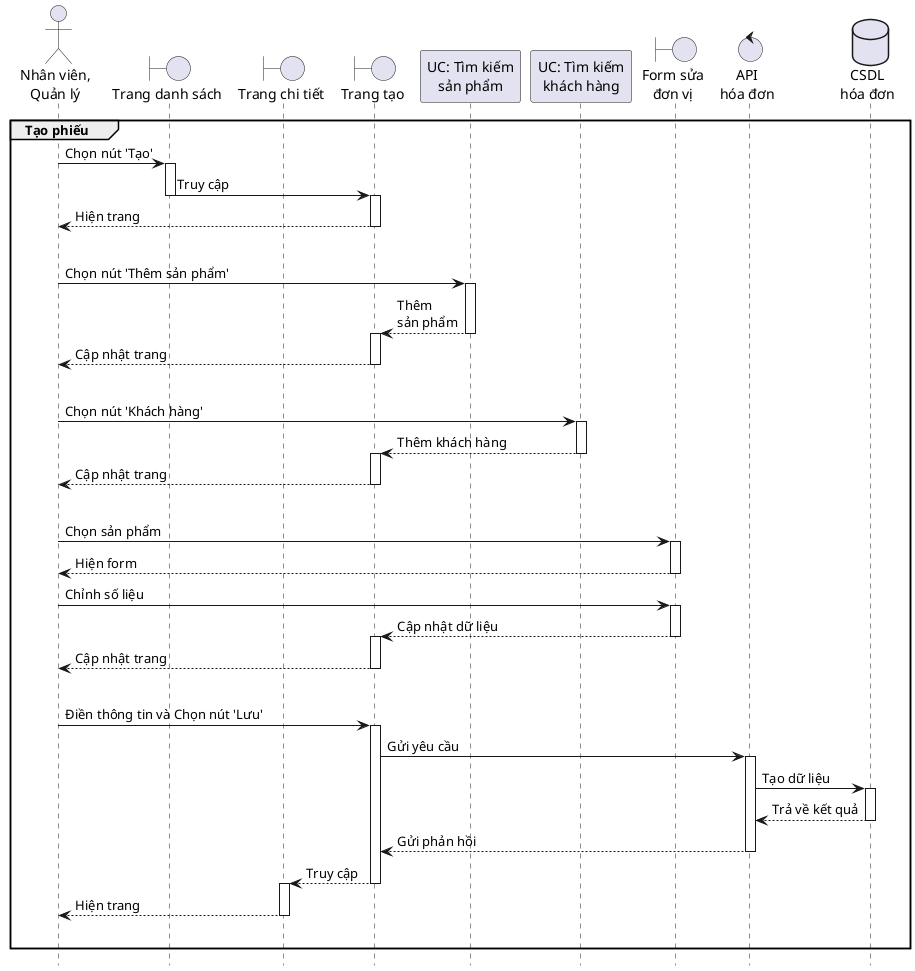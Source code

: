 @startuml InvoiceManage1
hide footbox

actor User as "Nhân viên,\nQuản lý"
boundary ListPage as "Trang danh sách"
boundary DetailsPage as "Trang chi tiết"
boundary CreatePage as "Trang tạo"
participant ProductSearch as "UC: Tìm kiếm\nsản phẩm"
participant ClientSearch as "UC: Tìm kiếm\nkhách hàng"
boundary EditItemPage as "Form sửa\nđơn vị"
control API as "API\nhóa đơn"
database Database as "CSDL\nhóa đơn"

group Tạo phiếu
    User -> ListPage ++ : Chọn nút 'Tạo'
    ListPage -> CreatePage --++ : Truy cập
    CreatePage --> User -- : Hiện trang
    |||
    User -> ProductSearch ++ : Chọn nút 'Thêm sản phẩm'
    ProductSearch --> CreatePage --++ : Thêm\nsản phẩm
    CreatePage --> User -- : Cập nhật trang
    |||
    User -> ClientSearch ++ : Chọn nút 'Khách hàng'
    ClientSearch --> CreatePage --++ : Thêm khách hàng
    CreatePage --> User -- : Cập nhật trang
    |||
    User -> EditItemPage ++ : Chọn sản phẩm
    EditItemPage --> User -- : Hiện form
    User -> EditItemPage ++ : Chỉnh số liệu
    EditItemPage --> CreatePage --++ : Cập nhật dữ liệu
    CreatePage --> User -- : Cập nhật trang
    |||
    User -> CreatePage ++ : Điền thông tin và Chọn nút 'Lưu'
    CreatePage -> API ++ : Gửi yêu cầu
    API -> Database ++ : Tạo dữ liệu
    Database --> API -- : Trả về kết quả
    API --> CreatePage -- : Gửi phản hồi
    CreatePage --> DetailsPage --++ : Truy cập
    DetailsPage --> User -- : Hiện trang
    |||
end

@enduml
